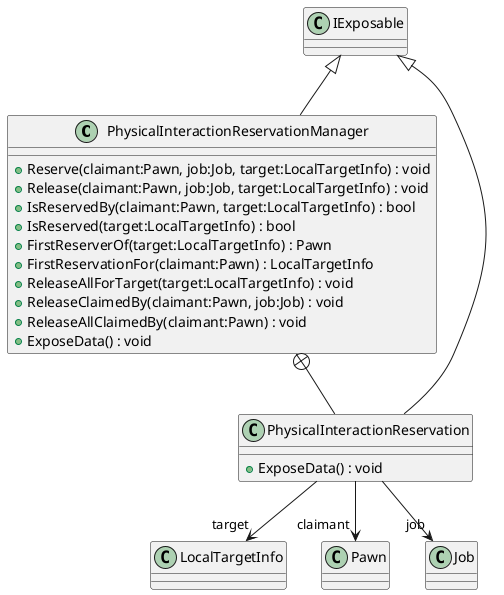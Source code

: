 @startuml
class PhysicalInteractionReservationManager {
    + Reserve(claimant:Pawn, job:Job, target:LocalTargetInfo) : void
    + Release(claimant:Pawn, job:Job, target:LocalTargetInfo) : void
    + IsReservedBy(claimant:Pawn, target:LocalTargetInfo) : bool
    + IsReserved(target:LocalTargetInfo) : bool
    + FirstReserverOf(target:LocalTargetInfo) : Pawn
    + FirstReservationFor(claimant:Pawn) : LocalTargetInfo
    + ReleaseAllForTarget(target:LocalTargetInfo) : void
    + ReleaseClaimedBy(claimant:Pawn, job:Job) : void
    + ReleaseAllClaimedBy(claimant:Pawn) : void
    + ExposeData() : void
}
class PhysicalInteractionReservation {
    + ExposeData() : void
}
IExposable <|-- PhysicalInteractionReservationManager
PhysicalInteractionReservationManager +-- PhysicalInteractionReservation
IExposable <|-- PhysicalInteractionReservation
PhysicalInteractionReservation --> "target" LocalTargetInfo
PhysicalInteractionReservation --> "claimant" Pawn
PhysicalInteractionReservation --> "job" Job
@enduml
